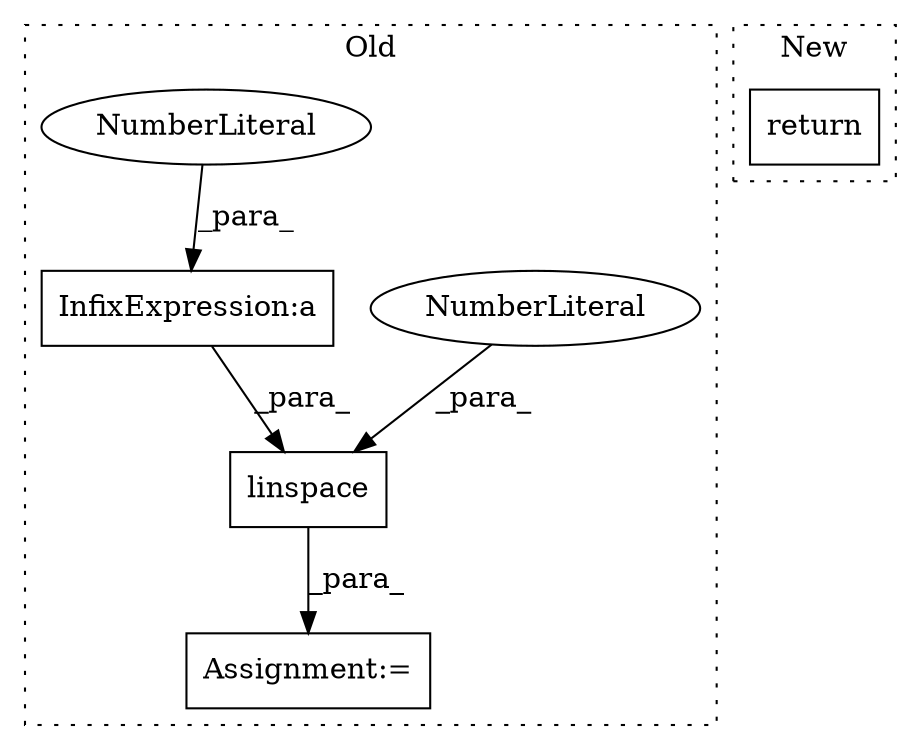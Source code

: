 digraph G {
subgraph cluster0 {
1 [label="linspace" a="32" s="13812,13848" l="9,1" shape="box"];
3 [label="NumberLiteral" a="34" s="13821" l="1" shape="ellipse"];
4 [label="Assignment:=" a="7" s="13868" l="1" shape="box"];
5 [label="InfixExpression:a" a="27" s="13844" l="3" shape="box"];
6 [label="NumberLiteral" a="34" s="13847" l="1" shape="ellipse"];
label = "Old";
style="dotted";
}
subgraph cluster1 {
2 [label="return" a="41" s="15457" l="7" shape="box"];
label = "New";
style="dotted";
}
1 -> 4 [label="_para_"];
3 -> 1 [label="_para_"];
5 -> 1 [label="_para_"];
6 -> 5 [label="_para_"];
}